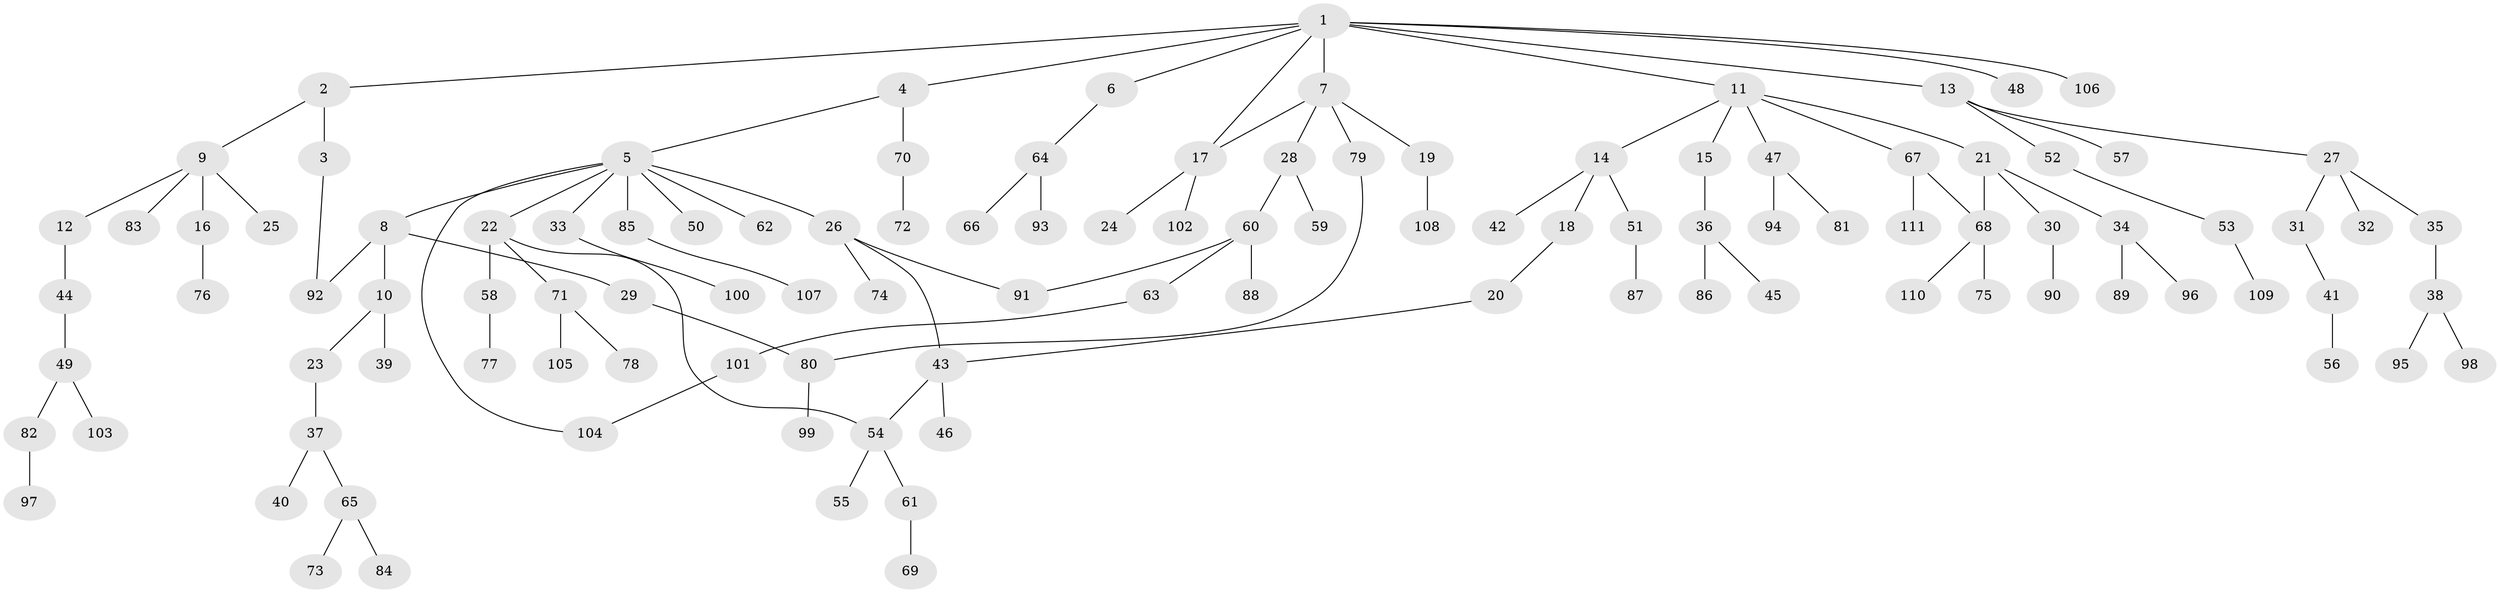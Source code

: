 // Generated by graph-tools (version 1.1) at 2025/34/03/09/25 02:34:31]
// undirected, 111 vertices, 118 edges
graph export_dot {
graph [start="1"]
  node [color=gray90,style=filled];
  1;
  2;
  3;
  4;
  5;
  6;
  7;
  8;
  9;
  10;
  11;
  12;
  13;
  14;
  15;
  16;
  17;
  18;
  19;
  20;
  21;
  22;
  23;
  24;
  25;
  26;
  27;
  28;
  29;
  30;
  31;
  32;
  33;
  34;
  35;
  36;
  37;
  38;
  39;
  40;
  41;
  42;
  43;
  44;
  45;
  46;
  47;
  48;
  49;
  50;
  51;
  52;
  53;
  54;
  55;
  56;
  57;
  58;
  59;
  60;
  61;
  62;
  63;
  64;
  65;
  66;
  67;
  68;
  69;
  70;
  71;
  72;
  73;
  74;
  75;
  76;
  77;
  78;
  79;
  80;
  81;
  82;
  83;
  84;
  85;
  86;
  87;
  88;
  89;
  90;
  91;
  92;
  93;
  94;
  95;
  96;
  97;
  98;
  99;
  100;
  101;
  102;
  103;
  104;
  105;
  106;
  107;
  108;
  109;
  110;
  111;
  1 -- 2;
  1 -- 4;
  1 -- 6;
  1 -- 7;
  1 -- 11;
  1 -- 13;
  1 -- 48;
  1 -- 106;
  1 -- 17;
  2 -- 3;
  2 -- 9;
  3 -- 92;
  4 -- 5;
  4 -- 70;
  5 -- 8;
  5 -- 22;
  5 -- 26;
  5 -- 33;
  5 -- 50;
  5 -- 62;
  5 -- 85;
  5 -- 104;
  6 -- 64;
  7 -- 17;
  7 -- 19;
  7 -- 28;
  7 -- 79;
  8 -- 10;
  8 -- 29;
  8 -- 92;
  9 -- 12;
  9 -- 16;
  9 -- 25;
  9 -- 83;
  10 -- 23;
  10 -- 39;
  11 -- 14;
  11 -- 15;
  11 -- 21;
  11 -- 47;
  11 -- 67;
  12 -- 44;
  13 -- 27;
  13 -- 52;
  13 -- 57;
  14 -- 18;
  14 -- 42;
  14 -- 51;
  15 -- 36;
  16 -- 76;
  17 -- 24;
  17 -- 102;
  18 -- 20;
  19 -- 108;
  20 -- 43;
  21 -- 30;
  21 -- 34;
  21 -- 68;
  22 -- 58;
  22 -- 71;
  22 -- 54;
  23 -- 37;
  26 -- 43;
  26 -- 74;
  26 -- 91;
  27 -- 31;
  27 -- 32;
  27 -- 35;
  28 -- 59;
  28 -- 60;
  29 -- 80;
  30 -- 90;
  31 -- 41;
  33 -- 100;
  34 -- 89;
  34 -- 96;
  35 -- 38;
  36 -- 45;
  36 -- 86;
  37 -- 40;
  37 -- 65;
  38 -- 95;
  38 -- 98;
  41 -- 56;
  43 -- 46;
  43 -- 54;
  44 -- 49;
  47 -- 81;
  47 -- 94;
  49 -- 82;
  49 -- 103;
  51 -- 87;
  52 -- 53;
  53 -- 109;
  54 -- 55;
  54 -- 61;
  58 -- 77;
  60 -- 63;
  60 -- 88;
  60 -- 91;
  61 -- 69;
  63 -- 101;
  64 -- 66;
  64 -- 93;
  65 -- 73;
  65 -- 84;
  67 -- 111;
  67 -- 68;
  68 -- 75;
  68 -- 110;
  70 -- 72;
  71 -- 78;
  71 -- 105;
  79 -- 80;
  80 -- 99;
  82 -- 97;
  85 -- 107;
  101 -- 104;
}
